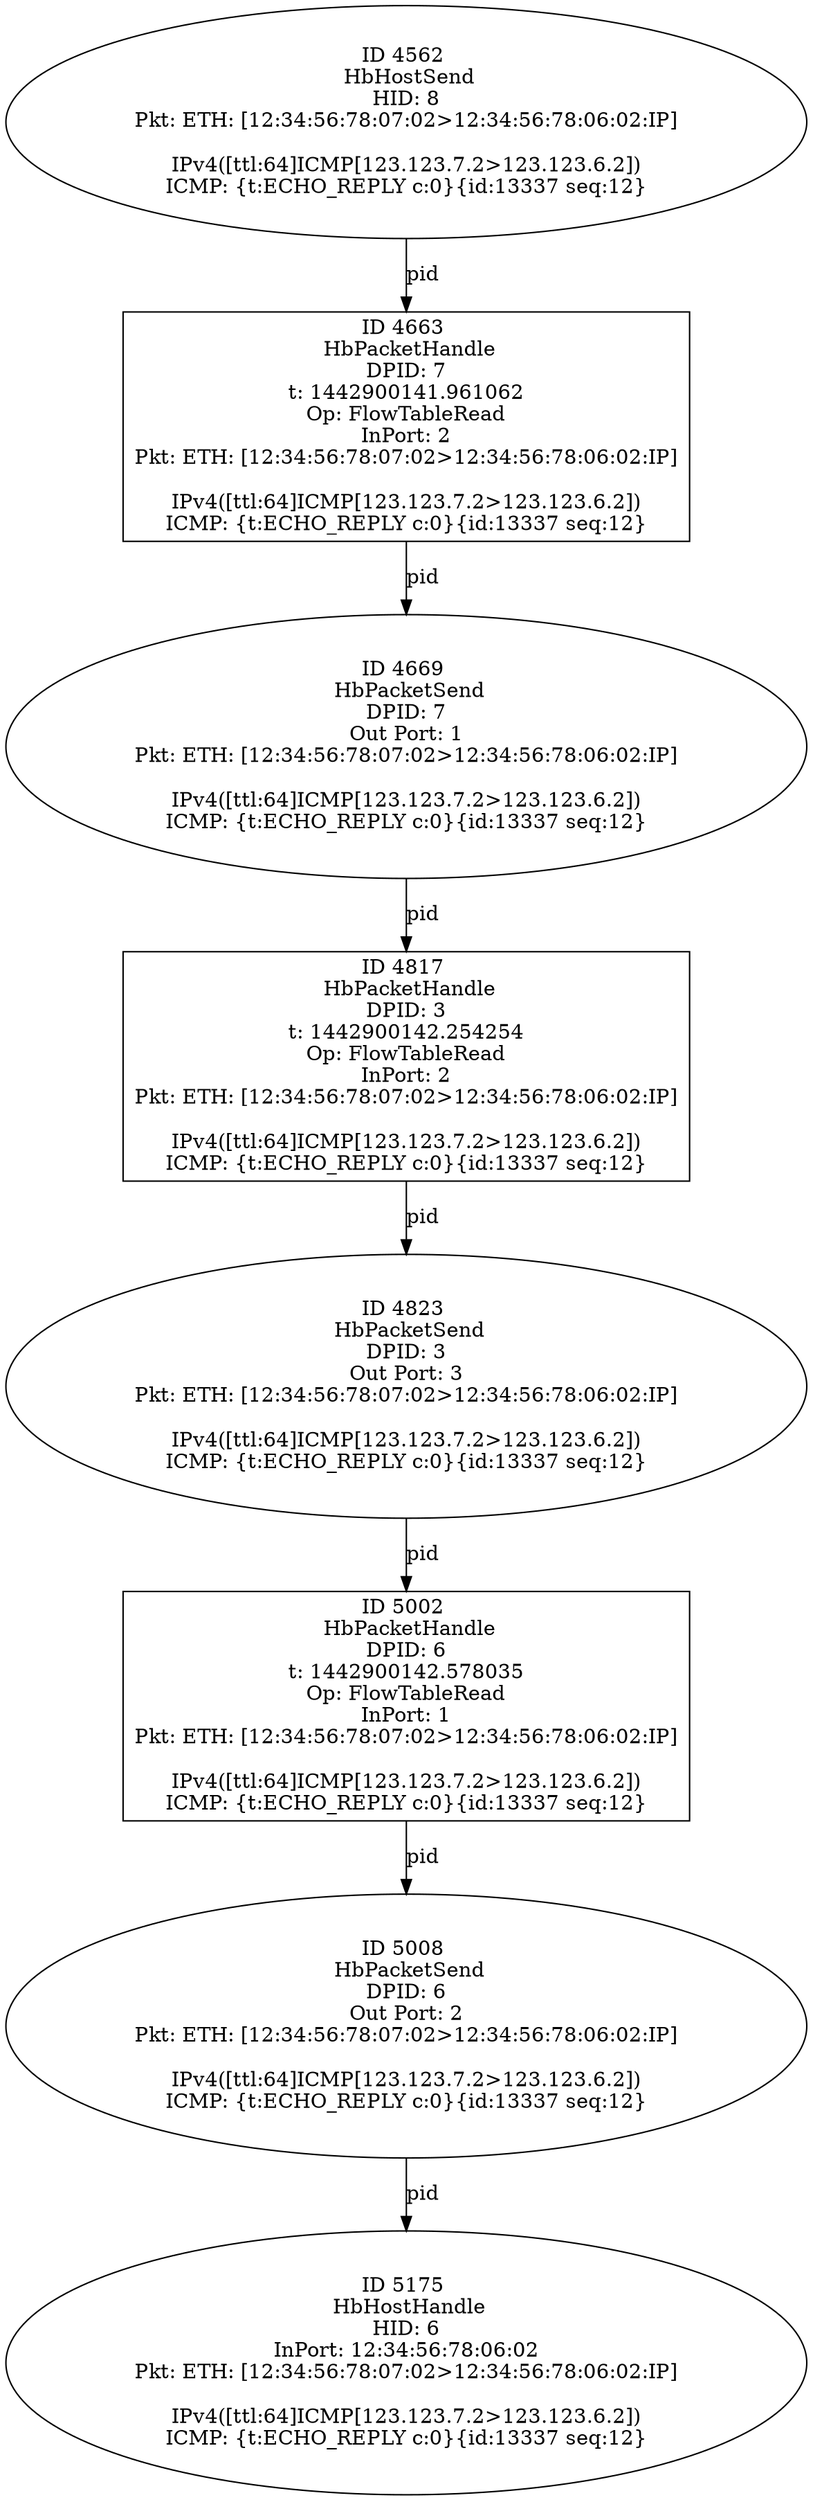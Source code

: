 strict digraph G {
5002 [shape=box, event=<hb_events.HbPacketHandle object at 0x108bd2110>, label="ID 5002 
 HbPacketHandle
DPID: 6
t: 1442900142.578035
Op: FlowTableRead
InPort: 1
Pkt: ETH: [12:34:56:78:07:02>12:34:56:78:06:02:IP]

IPv4([ttl:64]ICMP[123.123.7.2>123.123.6.2])
ICMP: {t:ECHO_REPLY c:0}{id:13337 seq:12}"];
4663 [shape=box, event=<hb_events.HbPacketHandle object at 0x10899bad0>, label="ID 4663 
 HbPacketHandle
DPID: 7
t: 1442900141.961062
Op: FlowTableRead
InPort: 2
Pkt: ETH: [12:34:56:78:07:02>12:34:56:78:06:02:IP]

IPv4([ttl:64]ICMP[123.123.7.2>123.123.6.2])
ICMP: {t:ECHO_REPLY c:0}{id:13337 seq:12}"];
5008 [shape=oval, event=<hb_events.HbPacketSend object at 0x108be1b90>, label="ID 5008 
 HbPacketSend
DPID: 6
Out Port: 2
Pkt: ETH: [12:34:56:78:07:02>12:34:56:78:06:02:IP]

IPv4([ttl:64]ICMP[123.123.7.2>123.123.6.2])
ICMP: {t:ECHO_REPLY c:0}{id:13337 seq:12}"];
4817 [shape=box, event=<hb_events.HbPacketHandle object at 0x108a53610>, label="ID 4817 
 HbPacketHandle
DPID: 3
t: 1442900142.254254
Op: FlowTableRead
InPort: 2
Pkt: ETH: [12:34:56:78:07:02>12:34:56:78:06:02:IP]

IPv4([ttl:64]ICMP[123.123.7.2>123.123.6.2])
ICMP: {t:ECHO_REPLY c:0}{id:13337 seq:12}"];
4562 [shape=oval, event=<hb_events.HbHostSend object at 0x10892d950>, label="ID 4562 
 HbHostSend
HID: 8
Pkt: ETH: [12:34:56:78:07:02>12:34:56:78:06:02:IP]

IPv4([ttl:64]ICMP[123.123.7.2>123.123.6.2])
ICMP: {t:ECHO_REPLY c:0}{id:13337 seq:12}"];
4823 [shape=oval, event=<hb_events.HbPacketSend object at 0x108a964d0>, label="ID 4823 
 HbPacketSend
DPID: 3
Out Port: 3
Pkt: ETH: [12:34:56:78:07:02>12:34:56:78:06:02:IP]

IPv4([ttl:64]ICMP[123.123.7.2>123.123.6.2])
ICMP: {t:ECHO_REPLY c:0}{id:13337 seq:12}"];
5175 [shape=oval, event=<hb_events.HbHostHandle object at 0x108d2ac50>, label="ID 5175 
 HbHostHandle
HID: 6
InPort: 12:34:56:78:06:02
Pkt: ETH: [12:34:56:78:07:02>12:34:56:78:06:02:IP]

IPv4([ttl:64]ICMP[123.123.7.2>123.123.6.2])
ICMP: {t:ECHO_REPLY c:0}{id:13337 seq:12}"];
4669 [shape=oval, event=<hb_events.HbPacketSend object at 0x1089475d0>, label="ID 4669 
 HbPacketSend
DPID: 7
Out Port: 1
Pkt: ETH: [12:34:56:78:07:02>12:34:56:78:06:02:IP]

IPv4([ttl:64]ICMP[123.123.7.2>123.123.6.2])
ICMP: {t:ECHO_REPLY c:0}{id:13337 seq:12}"];
5002 -> 5008  [rel=pid, label=pid];
4663 -> 4669  [rel=pid, label=pid];
5008 -> 5175  [rel=pid, label=pid];
4817 -> 4823  [rel=pid, label=pid];
4562 -> 4663  [rel=pid, label=pid];
4823 -> 5002  [rel=pid, label=pid];
4669 -> 4817  [rel=pid, label=pid];
}
